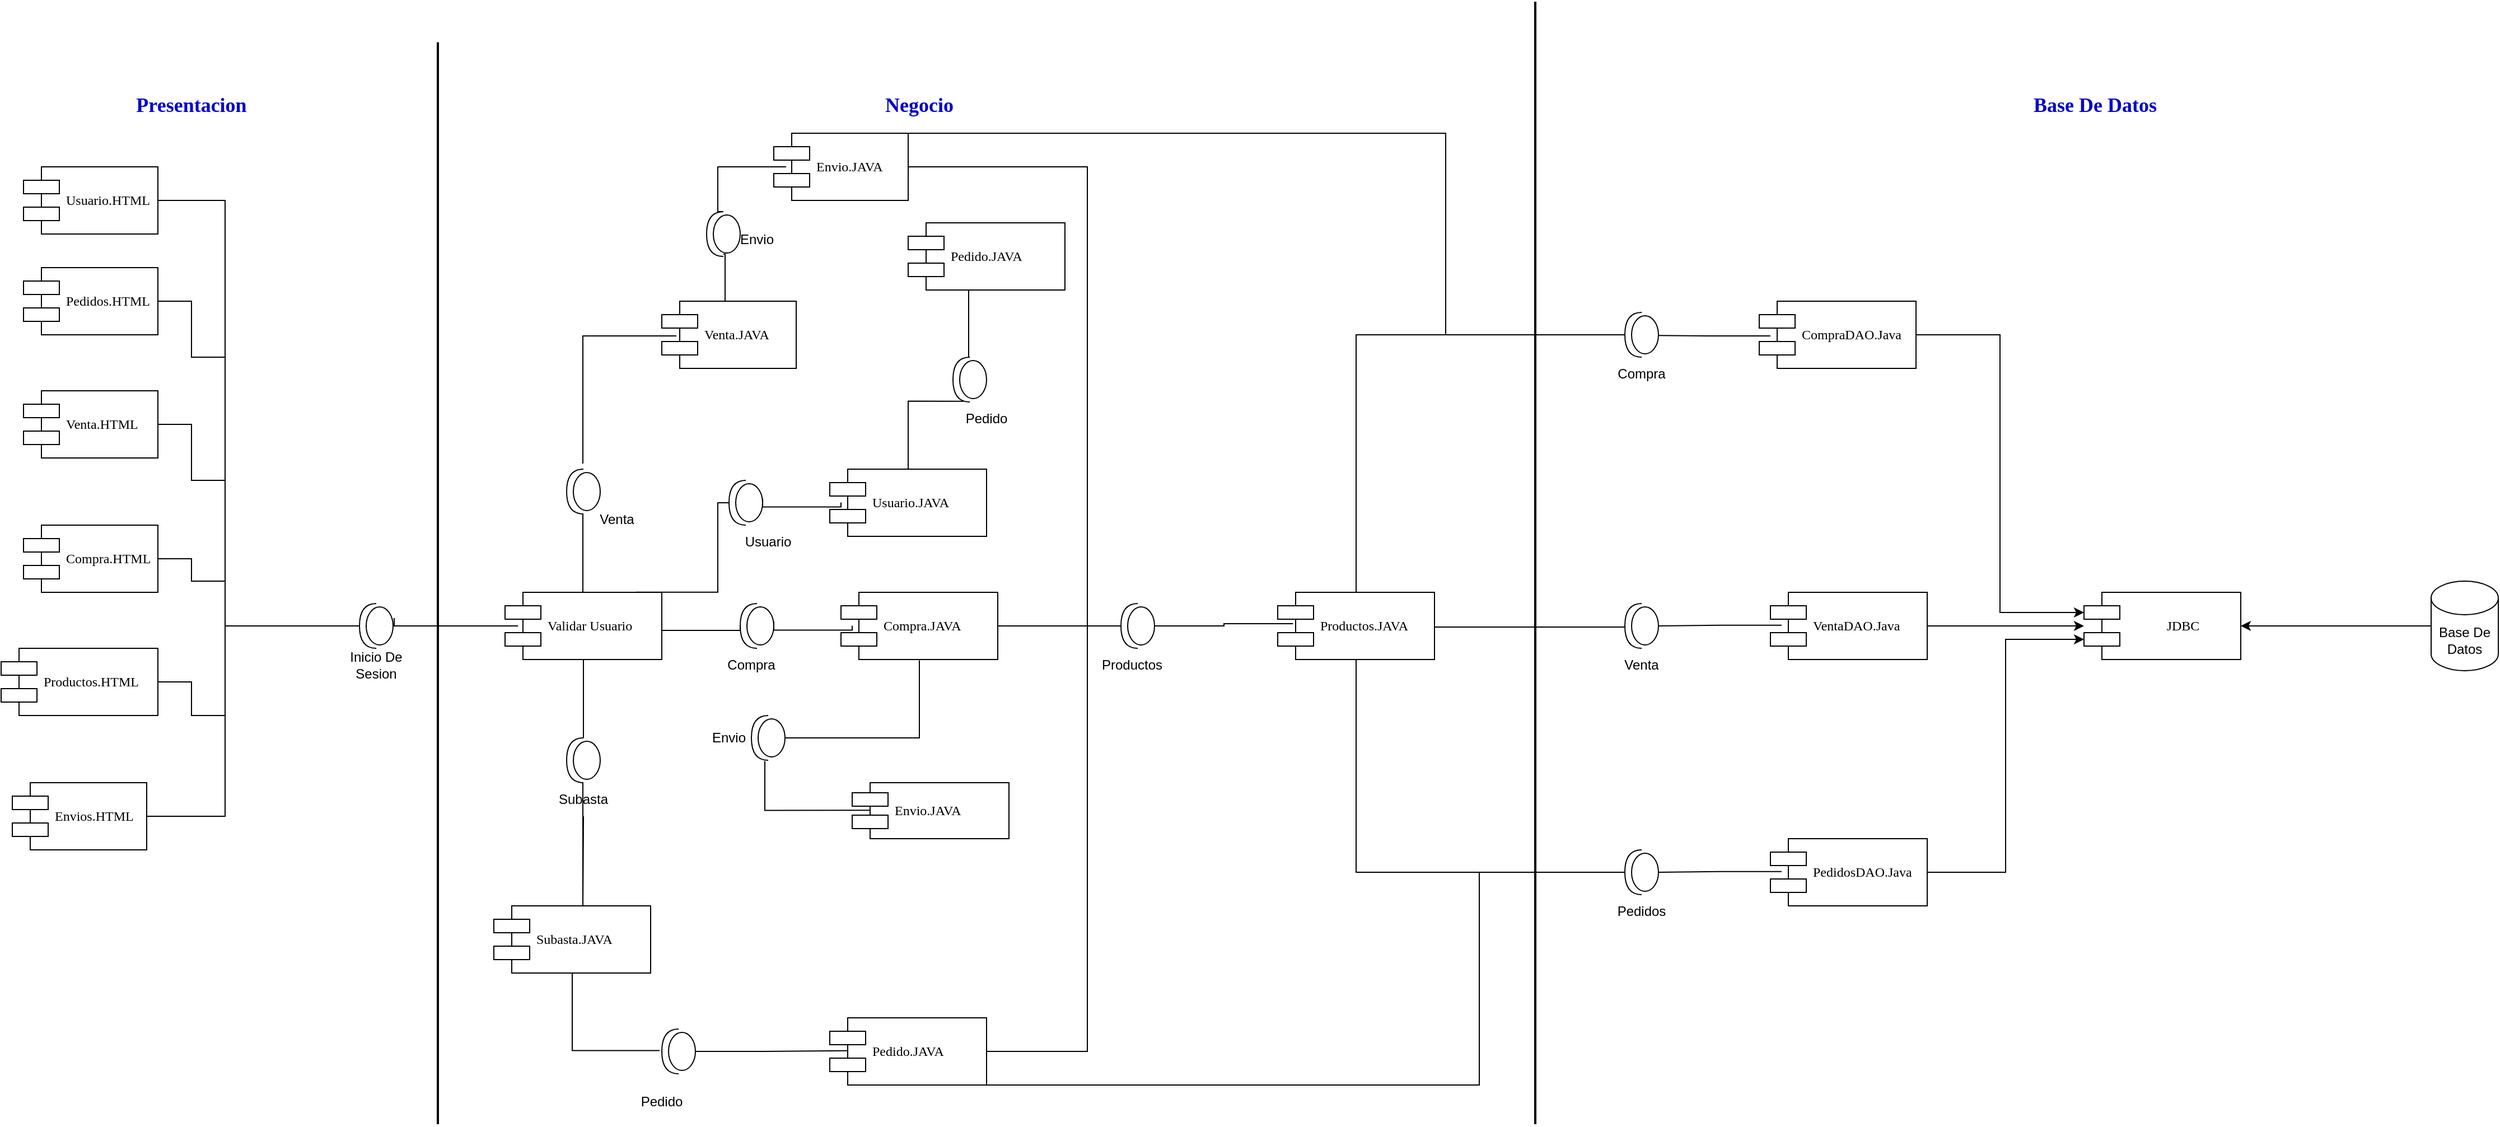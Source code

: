 <mxfile version="21.6.5" type="google">
  <diagram name="Page-1" id="5f0bae14-7c28-e335-631c-24af17079c00">
    <mxGraphModel grid="1" page="1" gridSize="10" guides="1" tooltips="1" connect="1" arrows="1" fold="1" pageScale="1" pageWidth="3300" pageHeight="2339" background="none" math="0" shadow="0">
      <root>
        <mxCell id="0" />
        <mxCell id="1" parent="0" />
        <mxCell id="39150e848f15840c-5" value="Usuario.HTML" style="shape=component;align=left;spacingLeft=36;rounded=0;shadow=0;comic=0;labelBackgroundColor=none;strokeWidth=1;fontFamily=Verdana;fontSize=12;html=1;" vertex="1" parent="1">
          <mxGeometry x="70" y="30" width="120" height="60" as="geometry" />
        </mxCell>
        <mxCell id="39150e848f15840c-7" value="Venta.JAVA" style="shape=component;align=left;spacingLeft=36;rounded=0;shadow=0;comic=0;labelBackgroundColor=none;strokeWidth=1;fontFamily=Verdana;fontSize=12;html=1;" vertex="1" parent="1">
          <mxGeometry x="640" y="150" width="120" height="60" as="geometry" />
        </mxCell>
        <mxCell id="39150e848f15840c-10" value="Validar Usuario" style="shape=component;align=left;spacingLeft=36;rounded=0;shadow=0;comic=0;labelBackgroundColor=none;strokeWidth=1;fontFamily=Verdana;fontSize=12;html=1;" vertex="1" parent="1">
          <mxGeometry x="500" y="410" width="140" height="60" as="geometry" />
        </mxCell>
        <mxCell id="39150e848f15840c-14" style="edgeStyle=elbowEdgeStyle;rounded=0;html=1;labelBackgroundColor=none;startArrow=none;startFill=0;startSize=8;endArrow=none;endFill=0;endSize=16;fontFamily=Verdana;fontSize=12;entryX=1;entryY=0.5;entryDx=0;entryDy=0;" edge="1" parent="1" target="39150e848f15840c-5">
          <mxGeometry relative="1" as="geometry">
            <mxPoint x="320" y="440" as="sourcePoint" />
            <mxPoint x="200" y="75" as="targetPoint" />
            <Array as="points">
              <mxPoint x="250" y="250" />
            </Array>
          </mxGeometry>
        </mxCell>
        <mxCell id="39150e848f15840c-18" style="edgeStyle=orthogonalEdgeStyle;rounded=0;html=1;labelBackgroundColor=none;startArrow=none;startFill=0;startSize=8;endArrow=none;endFill=0;endSize=16;fontFamily=Verdana;fontSize=12;entryX=1;entryY=0.5;entryDx=0;entryDy=0;" edge="1" parent="1">
          <mxGeometry relative="1" as="geometry">
            <Array as="points">
              <mxPoint x="250" y="440" />
              <mxPoint x="250" y="610" />
            </Array>
            <mxPoint x="370" y="440" as="sourcePoint" />
            <mxPoint x="120" y="610" as="targetPoint" />
          </mxGeometry>
        </mxCell>
        <mxCell id="7NCgJ4RFR02j8C5epK9_-1" value="Pedidos.HTML" style="shape=component;align=left;spacingLeft=36;rounded=0;shadow=0;comic=0;labelBackgroundColor=none;strokeWidth=1;fontFamily=Verdana;fontSize=12;html=1;" vertex="1" parent="1">
          <mxGeometry x="70" y="120" width="120" height="60" as="geometry" />
        </mxCell>
        <mxCell id="7NCgJ4RFR02j8C5epK9_-2" value="Venta.HTML" style="shape=component;align=left;spacingLeft=36;rounded=0;shadow=0;comic=0;labelBackgroundColor=none;strokeWidth=1;fontFamily=Verdana;fontSize=12;html=1;" vertex="1" parent="1">
          <mxGeometry x="70" y="230" width="120" height="60" as="geometry" />
        </mxCell>
        <mxCell id="7NCgJ4RFR02j8C5epK9_-3" value="Compra.HTML" style="shape=component;align=left;spacingLeft=36;rounded=0;shadow=0;comic=0;labelBackgroundColor=none;strokeWidth=1;fontFamily=Verdana;fontSize=12;html=1;" vertex="1" parent="1">
          <mxGeometry x="70" y="350" width="120" height="60" as="geometry" />
        </mxCell>
        <mxCell id="7NCgJ4RFR02j8C5epK9_-4" value="Productos.HTML" style="shape=component;align=left;spacingLeft=36;rounded=0;shadow=0;comic=0;labelBackgroundColor=none;strokeWidth=1;fontFamily=Verdana;fontSize=12;html=1;" vertex="1" parent="1">
          <mxGeometry x="50" y="460" width="140" height="60" as="geometry" />
        </mxCell>
        <mxCell id="7NCgJ4RFR02j8C5epK9_-5" value="Envios.HTML" style="shape=component;align=left;spacingLeft=36;rounded=0;shadow=0;comic=0;labelBackgroundColor=none;strokeWidth=1;fontFamily=Verdana;fontSize=12;html=1;" vertex="1" parent="1">
          <mxGeometry x="60" y="580" width="120" height="60" as="geometry" />
        </mxCell>
        <mxCell id="7NCgJ4RFR02j8C5epK9_-6" value="&lt;h3&gt;&lt;b&gt;&lt;font style=&quot;font-size: 18px;&quot; face=&quot;Times New Roman&quot;&gt;Presentacion&lt;/font&gt;&lt;/b&gt;&lt;/h3&gt;" style="text;html=1;strokeColor=none;fillColor=none;align=center;verticalAlign=middle;whiteSpace=wrap;rounded=0;fontColor=#0000CC;" vertex="1" parent="1">
          <mxGeometry x="190" y="-40" width="60" height="30" as="geometry" />
        </mxCell>
        <mxCell id="7NCgJ4RFR02j8C5epK9_-7" style="edgeStyle=elbowEdgeStyle;rounded=0;html=1;labelBackgroundColor=none;startArrow=none;startFill=0;startSize=8;endArrow=none;endFill=0;endSize=16;fontFamily=Verdana;fontSize=12;entryX=1;entryY=0.5;entryDx=0;entryDy=0;" edge="1" parent="1" target="7NCgJ4RFR02j8C5epK9_-1">
          <mxGeometry relative="1" as="geometry">
            <mxPoint x="250" y="200" as="sourcePoint" />
            <mxPoint x="200" y="70" as="targetPoint" />
          </mxGeometry>
        </mxCell>
        <mxCell id="7NCgJ4RFR02j8C5epK9_-9" style="edgeStyle=elbowEdgeStyle;rounded=0;html=1;labelBackgroundColor=none;startArrow=none;startFill=0;startSize=8;endArrow=none;endFill=0;endSize=16;fontFamily=Verdana;fontSize=12;entryX=1;entryY=0.5;entryDx=0;entryDy=0;" edge="1" parent="1">
          <mxGeometry relative="1" as="geometry">
            <mxPoint x="250" y="310" as="sourcePoint" />
            <mxPoint x="190" y="260" as="targetPoint" />
          </mxGeometry>
        </mxCell>
        <mxCell id="7NCgJ4RFR02j8C5epK9_-10" style="edgeStyle=elbowEdgeStyle;rounded=0;html=1;labelBackgroundColor=none;startArrow=none;startFill=0;startSize=8;endArrow=none;endFill=0;endSize=16;fontFamily=Verdana;fontSize=12;entryX=1;entryY=0.5;entryDx=0;entryDy=0;" edge="1" parent="1">
          <mxGeometry relative="1" as="geometry">
            <mxPoint x="250" y="400" as="sourcePoint" />
            <mxPoint x="190" y="380" as="targetPoint" />
          </mxGeometry>
        </mxCell>
        <mxCell id="7NCgJ4RFR02j8C5epK9_-11" style="edgeStyle=elbowEdgeStyle;rounded=0;html=1;labelBackgroundColor=none;startArrow=none;startFill=0;startSize=8;endArrow=none;endFill=0;endSize=16;fontFamily=Verdana;fontSize=12;entryX=1;entryY=0.5;entryDx=0;entryDy=0;" edge="1" parent="1">
          <mxGeometry relative="1" as="geometry">
            <mxPoint x="250" y="520" as="sourcePoint" />
            <mxPoint x="190" y="490" as="targetPoint" />
          </mxGeometry>
        </mxCell>
        <mxCell id="7NCgJ4RFR02j8C5epK9_-12" value="" style="shape=providedRequiredInterface;html=1;verticalLabelPosition=bottom;sketch=0;rotation=-180;" vertex="1" parent="1">
          <mxGeometry x="370" y="420" width="30" height="40" as="geometry" />
        </mxCell>
        <mxCell id="7NCgJ4RFR02j8C5epK9_-14" style="edgeStyle=orthogonalEdgeStyle;rounded=0;html=1;labelBackgroundColor=none;startArrow=none;startFill=0;startSize=8;endArrow=none;endFill=0;endSize=16;fontFamily=Verdana;fontSize=12;exitX=-0.033;exitY=0.675;exitDx=0;exitDy=0;exitPerimeter=0;entryX=0.083;entryY=0.5;entryDx=0;entryDy=0;entryPerimeter=0;" edge="1" parent="1" source="7NCgJ4RFR02j8C5epK9_-12" target="39150e848f15840c-10">
          <mxGeometry relative="1" as="geometry">
            <Array as="points">
              <mxPoint x="401" y="440" />
            </Array>
            <mxPoint x="420" y="430" as="sourcePoint" />
            <mxPoint x="500" y="340" as="targetPoint" />
          </mxGeometry>
        </mxCell>
        <mxCell id="7NCgJ4RFR02j8C5epK9_-15" value="" style="shape=providedRequiredInterface;html=1;verticalLabelPosition=bottom;sketch=0;rotation=-180;" vertex="1" parent="1">
          <mxGeometry x="555" y="540" width="30" height="40" as="geometry" />
        </mxCell>
        <mxCell id="7NCgJ4RFR02j8C5epK9_-16" value="" style="shape=providedRequiredInterface;html=1;verticalLabelPosition=bottom;sketch=0;rotation=-180;" vertex="1" parent="1">
          <mxGeometry x="555" y="300" width="30" height="40" as="geometry" />
        </mxCell>
        <mxCell id="7NCgJ4RFR02j8C5epK9_-18" style="edgeStyle=orthogonalEdgeStyle;rounded=0;html=1;labelBackgroundColor=none;startArrow=none;startFill=0;startSize=8;endArrow=none;endFill=0;endSize=16;fontFamily=Verdana;fontSize=12;entryX=0.5;entryY=1;entryDx=0;entryDy=0;" edge="1" parent="1" target="39150e848f15840c-10">
          <mxGeometry relative="1" as="geometry">
            <Array as="points">
              <mxPoint x="570" y="520" />
              <mxPoint x="570" y="520" />
            </Array>
            <mxPoint x="570" y="540" as="sourcePoint" />
            <mxPoint x="715" y="310" as="targetPoint" />
          </mxGeometry>
        </mxCell>
        <mxCell id="7NCgJ4RFR02j8C5epK9_-19" value="" style="shape=providedRequiredInterface;html=1;verticalLabelPosition=bottom;sketch=0;rotation=-180;" vertex="1" parent="1">
          <mxGeometry x="710" y="420" width="30" height="40" as="geometry" />
        </mxCell>
        <mxCell id="7NCgJ4RFR02j8C5epK9_-20" style="edgeStyle=orthogonalEdgeStyle;rounded=0;html=1;labelBackgroundColor=none;startArrow=none;startFill=0;startSize=8;endArrow=none;endFill=0;endSize=16;fontFamily=Verdana;fontSize=12;exitX=-0.033;exitY=0.675;exitDx=0;exitDy=0;exitPerimeter=0;entryX=1;entryY=0.5;entryDx=0;entryDy=0;entryPerimeter=0;" edge="1" parent="1" target="7NCgJ4RFR02j8C5epK9_-19">
          <mxGeometry relative="1" as="geometry">
            <Array as="points">
              <mxPoint x="640" y="444" />
              <mxPoint x="710" y="444" />
            </Array>
            <mxPoint x="640" y="436.5" as="sourcePoint" />
            <mxPoint x="751" y="443.5" as="targetPoint" />
          </mxGeometry>
        </mxCell>
        <mxCell id="7NCgJ4RFR02j8C5epK9_-21" value="" style="line;strokeWidth=2;html=1;rotation=90;fontColor=#000066;" vertex="1" parent="1">
          <mxGeometry x="918.75" y="378.75" width="1002.5" height="10" as="geometry" />
        </mxCell>
        <mxCell id="7NCgJ4RFR02j8C5epK9_-22" value="&lt;h3&gt;&lt;b&gt;&lt;font style=&quot;font-size: 18px;&quot; face=&quot;Times New Roman&quot;&gt;Negocio&lt;/font&gt;&lt;/b&gt;&lt;/h3&gt;" style="text;html=1;strokeColor=none;fillColor=none;align=center;verticalAlign=middle;whiteSpace=wrap;rounded=0;fontColor=#0000CC;" vertex="1" parent="1">
          <mxGeometry x="840" y="-40" width="60" height="30" as="geometry" />
        </mxCell>
        <mxCell id="7NCgJ4RFR02j8C5epK9_-23" style="edgeStyle=orthogonalEdgeStyle;rounded=0;html=1;labelBackgroundColor=none;startArrow=none;startFill=0;startSize=8;endArrow=none;endFill=0;endSize=16;fontFamily=Verdana;fontSize=12;exitX=-0.033;exitY=0.675;exitDx=0;exitDy=0;exitPerimeter=0;entryX=1;entryY=0.5;entryDx=0;entryDy=0;entryPerimeter=0;" edge="1" parent="1">
          <mxGeometry relative="1" as="geometry">
            <Array as="points">
              <mxPoint x="740" y="443.72" />
              <mxPoint x="810" y="443.72" />
            </Array>
            <mxPoint x="740" y="436.22" as="sourcePoint" />
            <mxPoint x="810" y="439.72" as="targetPoint" />
          </mxGeometry>
        </mxCell>
        <mxCell id="7NCgJ4RFR02j8C5epK9_-24" value="Compra.JAVA" style="shape=component;align=left;spacingLeft=36;rounded=0;shadow=0;comic=0;labelBackgroundColor=none;strokeWidth=1;fontFamily=Verdana;fontSize=12;html=1;" vertex="1" parent="1">
          <mxGeometry x="800" y="410" width="140" height="60" as="geometry" />
        </mxCell>
        <mxCell id="7NCgJ4RFR02j8C5epK9_-25" style="edgeStyle=orthogonalEdgeStyle;rounded=0;html=1;labelBackgroundColor=none;startArrow=none;startFill=0;startSize=8;endArrow=none;endFill=0;endSize=16;fontFamily=Verdana;fontSize=12;entryX=0.5;entryY=1;entryDx=0;entryDy=0;" edge="1" parent="1">
          <mxGeometry relative="1" as="geometry">
            <Array as="points">
              <mxPoint x="569.5" y="390" />
              <mxPoint x="569.5" y="390" />
            </Array>
            <mxPoint x="569.5" y="410" as="sourcePoint" />
            <mxPoint x="569.5" y="340" as="targetPoint" />
          </mxGeometry>
        </mxCell>
        <mxCell id="7NCgJ4RFR02j8C5epK9_-26" style="edgeStyle=orthogonalEdgeStyle;rounded=0;html=1;labelBackgroundColor=none;startArrow=none;startFill=0;startSize=8;endArrow=none;endFill=0;endSize=16;fontFamily=Verdana;fontSize=12;entryX=0.108;entryY=0.517;entryDx=0;entryDy=0;entryPerimeter=0;" edge="1" parent="1" target="39150e848f15840c-7">
          <mxGeometry relative="1" as="geometry">
            <Array as="points">
              <mxPoint x="570" y="181" />
            </Array>
            <mxPoint x="569.5" y="295" as="sourcePoint" />
            <mxPoint x="569.5" y="225" as="targetPoint" />
          </mxGeometry>
        </mxCell>
        <mxCell id="7NCgJ4RFR02j8C5epK9_-27" value="" style="shape=providedRequiredInterface;html=1;verticalLabelPosition=bottom;sketch=0;rotation=-180;" vertex="1" parent="1">
          <mxGeometry x="680" y="70" width="30" height="40" as="geometry" />
        </mxCell>
        <mxCell id="7NCgJ4RFR02j8C5epK9_-28" style="edgeStyle=orthogonalEdgeStyle;rounded=0;html=1;labelBackgroundColor=none;startArrow=none;startFill=0;startSize=8;endArrow=none;endFill=0;endSize=16;fontFamily=Verdana;fontSize=12;entryX=0.5;entryY=0.05;entryDx=0;entryDy=0;entryPerimeter=0;" edge="1" parent="1" target="7NCgJ4RFR02j8C5epK9_-27">
          <mxGeometry relative="1" as="geometry">
            <Array as="points">
              <mxPoint x="697" y="108" />
            </Array>
            <mxPoint x="696.5" y="150" as="sourcePoint" />
            <mxPoint x="710" y="30" as="targetPoint" />
          </mxGeometry>
        </mxCell>
        <mxCell id="7NCgJ4RFR02j8C5epK9_-33" value="Envio.JAVA" style="shape=component;align=left;spacingLeft=36;rounded=0;shadow=0;comic=0;labelBackgroundColor=none;strokeWidth=1;fontFamily=Verdana;fontSize=12;html=1;" vertex="1" parent="1">
          <mxGeometry x="740" width="120" height="60" as="geometry" />
        </mxCell>
        <mxCell id="7NCgJ4RFR02j8C5epK9_-35" style="edgeStyle=elbowEdgeStyle;rounded=0;html=1;labelBackgroundColor=none;startArrow=none;startFill=0;startSize=8;endArrow=none;endFill=0;endSize=16;fontFamily=Verdana;fontSize=12;exitX=0.5;exitY=1;exitDx=0;exitDy=0;exitPerimeter=0;entryX=0.092;entryY=0.5;entryDx=0;entryDy=0;entryPerimeter=0;" edge="1" parent="1" source="7NCgJ4RFR02j8C5epK9_-27" target="7NCgJ4RFR02j8C5epK9_-33">
          <mxGeometry relative="1" as="geometry">
            <mxPoint x="700" y="60" as="sourcePoint" />
            <mxPoint x="695" y="-10" as="targetPoint" />
            <Array as="points">
              <mxPoint x="690" y="40" />
            </Array>
          </mxGeometry>
        </mxCell>
        <mxCell id="7NCgJ4RFR02j8C5epK9_-37" style="edgeStyle=orthogonalEdgeStyle;rounded=0;html=1;labelBackgroundColor=none;startArrow=none;startFill=0;startSize=8;endArrow=none;endFill=0;endSize=16;fontFamily=Verdana;fontSize=12;entryX=0.5;entryY=1;entryDx=0;entryDy=0;" edge="1" parent="1" source="7NCgJ4RFR02j8C5epK9_-97">
          <mxGeometry relative="1" as="geometry">
            <Array as="points">
              <mxPoint x="569.5" y="690" />
            </Array>
            <mxPoint x="569.5" y="650" as="sourcePoint" />
            <mxPoint x="569.5" y="580" as="targetPoint" />
          </mxGeometry>
        </mxCell>
        <mxCell id="7NCgJ4RFR02j8C5epK9_-38" value="Subasta.JAVA" style="shape=component;align=left;spacingLeft=36;rounded=0;shadow=0;comic=0;labelBackgroundColor=none;strokeWidth=1;fontFamily=Verdana;fontSize=12;html=1;" vertex="1" parent="1">
          <mxGeometry x="490" y="690" width="140" height="60" as="geometry" />
        </mxCell>
        <mxCell id="7NCgJ4RFR02j8C5epK9_-39" value="Usuario.JAVA" style="shape=component;align=left;spacingLeft=36;rounded=0;shadow=0;comic=0;labelBackgroundColor=none;strokeWidth=1;fontFamily=Verdana;fontSize=12;html=1;" vertex="1" parent="1">
          <mxGeometry x="790" y="300" width="140" height="60" as="geometry" />
        </mxCell>
        <mxCell id="7NCgJ4RFR02j8C5epK9_-40" value="Envio.JAVA" style="shape=component;align=left;spacingLeft=36;rounded=0;shadow=0;comic=0;labelBackgroundColor=none;strokeWidth=1;fontFamily=Verdana;fontSize=12;html=1;" vertex="1" parent="1">
          <mxGeometry x="810" y="580" width="140" height="50" as="geometry" />
        </mxCell>
        <mxCell id="7NCgJ4RFR02j8C5epK9_-41" value="Pedido.JAVA&lt;br&gt;" style="shape=component;align=left;spacingLeft=36;rounded=0;shadow=0;comic=0;labelBackgroundColor=none;strokeWidth=1;fontFamily=Verdana;fontSize=12;html=1;" vertex="1" parent="1">
          <mxGeometry x="860" y="80" width="140" height="60" as="geometry" />
        </mxCell>
        <mxCell id="7NCgJ4RFR02j8C5epK9_-42" value="Pedido.JAVA&lt;br&gt;" style="shape=component;align=left;spacingLeft=36;rounded=0;shadow=0;comic=0;labelBackgroundColor=none;strokeWidth=1;fontFamily=Verdana;fontSize=12;html=1;" vertex="1" parent="1">
          <mxGeometry x="790" y="790" width="140" height="60" as="geometry" />
        </mxCell>
        <mxCell id="7NCgJ4RFR02j8C5epK9_-43" value="" style="shape=providedRequiredInterface;html=1;verticalLabelPosition=bottom;sketch=0;rotation=-180;" vertex="1" parent="1">
          <mxGeometry x="640" y="800" width="30" height="40" as="geometry" />
        </mxCell>
        <mxCell id="7NCgJ4RFR02j8C5epK9_-44" style="edgeStyle=orthogonalEdgeStyle;rounded=0;html=1;labelBackgroundColor=none;startArrow=none;startFill=0;startSize=8;endArrow=none;endFill=0;endSize=16;fontFamily=Verdana;fontSize=12;entryX=0.112;entryY=0.489;entryDx=0;entryDy=0;entryPerimeter=0;exitX=0;exitY=0.5;exitDx=0;exitDy=0;exitPerimeter=0;" edge="1" parent="1" source="7NCgJ4RFR02j8C5epK9_-43" target="7NCgJ4RFR02j8C5epK9_-42">
          <mxGeometry relative="1" as="geometry">
            <Array as="points" />
            <mxPoint x="708.67" y="840" as="sourcePoint" />
            <mxPoint x="708.67" y="770" as="targetPoint" />
          </mxGeometry>
        </mxCell>
        <mxCell id="7NCgJ4RFR02j8C5epK9_-46" style="edgeStyle=orthogonalEdgeStyle;rounded=0;html=1;labelBackgroundColor=none;startArrow=none;startFill=0;startSize=8;endArrow=none;endFill=0;endSize=16;fontFamily=Verdana;fontSize=12;entryX=0.112;entryY=0.489;entryDx=0;entryDy=0;entryPerimeter=0;exitX=0.5;exitY=1;exitDx=0;exitDy=0;" edge="1" parent="1" source="7NCgJ4RFR02j8C5epK9_-38">
          <mxGeometry relative="1" as="geometry">
            <Array as="points">
              <mxPoint x="560" y="819" />
            </Array>
            <mxPoint x="502" y="820.23" as="sourcePoint" />
            <mxPoint x="638" y="819.23" as="targetPoint" />
          </mxGeometry>
        </mxCell>
        <mxCell id="7NCgJ4RFR02j8C5epK9_-47" value="" style="shape=providedRequiredInterface;html=1;verticalLabelPosition=bottom;sketch=0;rotation=-180;" vertex="1" parent="1">
          <mxGeometry x="720" y="520" width="30" height="40" as="geometry" />
        </mxCell>
        <mxCell id="7NCgJ4RFR02j8C5epK9_-51" style="edgeStyle=orthogonalEdgeStyle;rounded=0;html=1;labelBackgroundColor=none;startArrow=none;startFill=0;startSize=8;endArrow=none;endFill=0;endSize=16;fontFamily=Verdana;fontSize=12;entryX=0.112;entryY=0.493;entryDx=0;entryDy=0;entryPerimeter=0;exitX=0.5;exitY=1;exitDx=0;exitDy=0;" edge="1" parent="1" target="7NCgJ4RFR02j8C5epK9_-40">
          <mxGeometry relative="1" as="geometry">
            <Array as="points">
              <mxPoint x="732" y="605" />
            </Array>
            <mxPoint x="732" y="560.77" as="sourcePoint" />
            <mxPoint x="810" y="630" as="targetPoint" />
          </mxGeometry>
        </mxCell>
        <mxCell id="7NCgJ4RFR02j8C5epK9_-52" style="edgeStyle=orthogonalEdgeStyle;rounded=0;html=1;labelBackgroundColor=none;startArrow=none;startFill=0;startSize=8;endArrow=none;endFill=0;endSize=16;fontFamily=Verdana;fontSize=12;entryX=0;entryY=0.5;entryDx=0;entryDy=0;entryPerimeter=0;exitX=0.5;exitY=1;exitDx=0;exitDy=0;" edge="1" parent="1" target="7NCgJ4RFR02j8C5epK9_-47">
          <mxGeometry relative="1" as="geometry">
            <Array as="points">
              <mxPoint x="870" y="540" />
              <mxPoint x="750" y="540" />
            </Array>
            <mxPoint x="870" y="470.77" as="sourcePoint" />
            <mxPoint x="948" y="540" as="targetPoint" />
          </mxGeometry>
        </mxCell>
        <mxCell id="7NCgJ4RFR02j8C5epK9_-53" value="" style="shape=providedRequiredInterface;html=1;verticalLabelPosition=bottom;sketch=0;rotation=-180;" vertex="1" parent="1">
          <mxGeometry x="700" y="310" width="30" height="40" as="geometry" />
        </mxCell>
        <mxCell id="7NCgJ4RFR02j8C5epK9_-54" style="edgeStyle=orthogonalEdgeStyle;rounded=0;html=1;labelBackgroundColor=none;startArrow=none;startFill=0;startSize=8;endArrow=none;endFill=0;endSize=16;fontFamily=Verdana;fontSize=12;exitX=-0.033;exitY=0.675;exitDx=0;exitDy=0;exitPerimeter=0;entryX=1;entryY=0.5;entryDx=0;entryDy=0;entryPerimeter=0;" edge="1" parent="1">
          <mxGeometry relative="1" as="geometry">
            <Array as="points">
              <mxPoint x="730" y="333.75" />
              <mxPoint x="800" y="333.75" />
            </Array>
            <mxPoint x="730" y="326.25" as="sourcePoint" />
            <mxPoint x="800" y="329.75" as="targetPoint" />
          </mxGeometry>
        </mxCell>
        <mxCell id="7NCgJ4RFR02j8C5epK9_-57" style="edgeStyle=orthogonalEdgeStyle;rounded=0;html=1;labelBackgroundColor=none;startArrow=none;startFill=0;startSize=8;endArrow=none;endFill=0;endSize=16;fontFamily=Verdana;fontSize=12;entryX=0.112;entryY=0.493;entryDx=0;entryDy=0;entryPerimeter=0;exitX=1;exitY=0.5;exitDx=0;exitDy=0;exitPerimeter=0;" edge="1" parent="1" source="7NCgJ4RFR02j8C5epK9_-53">
          <mxGeometry relative="1" as="geometry">
            <Array as="points">
              <mxPoint x="690" y="330" />
              <mxPoint x="690" y="410" />
            </Array>
            <mxPoint x="523" y="365.7" as="sourcePoint" />
            <mxPoint x="617" y="409.93" as="targetPoint" />
          </mxGeometry>
        </mxCell>
        <mxCell id="7NCgJ4RFR02j8C5epK9_-58" value="" style="shape=providedRequiredInterface;html=1;verticalLabelPosition=bottom;sketch=0;rotation=-180;" vertex="1" parent="1">
          <mxGeometry x="900" y="200" width="30" height="40" as="geometry" />
        </mxCell>
        <mxCell id="7NCgJ4RFR02j8C5epK9_-59" style="edgeStyle=orthogonalEdgeStyle;rounded=0;html=1;labelBackgroundColor=none;startArrow=none;startFill=0;startSize=8;endArrow=none;endFill=0;endSize=16;fontFamily=Verdana;fontSize=12;entryX=0.678;entryY=0.017;entryDx=0;entryDy=0;entryPerimeter=0;" edge="1" parent="1" target="7NCgJ4RFR02j8C5epK9_-58">
          <mxGeometry relative="1" as="geometry">
            <Array as="points">
              <mxPoint x="860" y="239" />
            </Array>
            <mxPoint x="860" y="300" as="sourcePoint" />
            <mxPoint x="860" y="230" as="targetPoint" />
          </mxGeometry>
        </mxCell>
        <mxCell id="7NCgJ4RFR02j8C5epK9_-60" style="edgeStyle=orthogonalEdgeStyle;rounded=0;html=1;labelBackgroundColor=none;startArrow=none;startFill=0;startSize=8;endArrow=none;endFill=0;endSize=16;fontFamily=Verdana;fontSize=12;entryX=0.5;entryY=1;entryDx=0;entryDy=0;" edge="1" parent="1" target="7NCgJ4RFR02j8C5epK9_-41">
          <mxGeometry relative="1" as="geometry">
            <Array as="points">
              <mxPoint x="914" y="140" />
            </Array>
            <mxPoint x="914" y="200" as="sourcePoint" />
            <mxPoint x="914.33" y="130" as="targetPoint" />
          </mxGeometry>
        </mxCell>
        <mxCell id="7NCgJ4RFR02j8C5epK9_-61" value="Productos.JAVA" style="shape=component;align=left;spacingLeft=36;rounded=0;shadow=0;comic=0;labelBackgroundColor=none;strokeWidth=1;fontFamily=Verdana;fontSize=12;html=1;" vertex="1" parent="1">
          <mxGeometry x="1190" y="410" width="140" height="60" as="geometry" />
        </mxCell>
        <mxCell id="7NCgJ4RFR02j8C5epK9_-62" value="" style="shape=providedRequiredInterface;html=1;verticalLabelPosition=bottom;sketch=0;rotation=-180;" vertex="1" parent="1">
          <mxGeometry x="1050" y="420" width="30" height="40" as="geometry" />
        </mxCell>
        <mxCell id="7NCgJ4RFR02j8C5epK9_-64" style="edgeStyle=elbowEdgeStyle;rounded=0;html=1;labelBackgroundColor=none;startArrow=none;startFill=0;startSize=8;endArrow=none;endFill=0;endSize=16;fontFamily=Verdana;fontSize=12;entryX=1;entryY=0.5;entryDx=0;entryDy=0;exitX=0.098;exitY=0.467;exitDx=0;exitDy=0;exitPerimeter=0;" edge="1" parent="1" source="7NCgJ4RFR02j8C5epK9_-61">
          <mxGeometry relative="1" as="geometry">
            <mxPoint x="1140" y="460" as="sourcePoint" />
            <mxPoint x="1080" y="440" as="targetPoint" />
          </mxGeometry>
        </mxCell>
        <mxCell id="7NCgJ4RFR02j8C5epK9_-66" style="edgeStyle=elbowEdgeStyle;rounded=0;html=1;labelBackgroundColor=none;startArrow=none;startFill=0;startSize=8;endArrow=none;endFill=0;endSize=16;fontFamily=Verdana;fontSize=12;entryX=1;entryY=0.5;entryDx=0;entryDy=0;" edge="1" parent="1">
          <mxGeometry relative="1" as="geometry">
            <mxPoint x="1050" y="440" as="sourcePoint" />
            <mxPoint x="940" y="440" as="targetPoint" />
          </mxGeometry>
        </mxCell>
        <mxCell id="7NCgJ4RFR02j8C5epK9_-67" style="edgeStyle=elbowEdgeStyle;rounded=0;html=1;labelBackgroundColor=none;startArrow=none;startFill=0;startSize=8;endArrow=none;endFill=0;endSize=16;fontFamily=Verdana;fontSize=12;entryX=1;entryY=0.5;entryDx=0;entryDy=0;exitX=1;exitY=0.5;exitDx=0;exitDy=0;" edge="1" parent="1" source="7NCgJ4RFR02j8C5epK9_-42" target="7NCgJ4RFR02j8C5epK9_-33">
          <mxGeometry relative="1" as="geometry">
            <mxPoint x="1630" y="720" as="sourcePoint" />
            <mxPoint x="740" y="25" as="targetPoint" />
            <Array as="points">
              <mxPoint x="1020" y="400" />
            </Array>
          </mxGeometry>
        </mxCell>
        <mxCell id="7NCgJ4RFR02j8C5epK9_-68" value="" style="line;strokeWidth=2;html=1;rotation=90;fontColor=#000066;" vertex="1" parent="1">
          <mxGeometry x="-43.12" y="396.88" width="966.25" height="10" as="geometry" />
        </mxCell>
        <mxCell id="7NCgJ4RFR02j8C5epK9_-85" style="edgeStyle=orthogonalEdgeStyle;rounded=0;orthogonalLoop=1;jettySize=auto;html=1;exitX=1;exitY=0.5;exitDx=0;exitDy=0;entryX=0;entryY=0.3;entryDx=0;entryDy=0;" edge="1" parent="1" source="7NCgJ4RFR02j8C5epK9_-69" target="7NCgJ4RFR02j8C5epK9_-84">
          <mxGeometry relative="1" as="geometry" />
        </mxCell>
        <mxCell id="7NCgJ4RFR02j8C5epK9_-69" value="CompraDAO.Java" style="shape=component;align=left;spacingLeft=36;rounded=0;shadow=0;comic=0;labelBackgroundColor=none;strokeWidth=1;fontFamily=Verdana;fontSize=12;html=1;" vertex="1" parent="1">
          <mxGeometry x="1620" y="150" width="140" height="60" as="geometry" />
        </mxCell>
        <mxCell id="7NCgJ4RFR02j8C5epK9_-86" style="edgeStyle=orthogonalEdgeStyle;rounded=0;orthogonalLoop=1;jettySize=auto;html=1;exitX=1;exitY=0.5;exitDx=0;exitDy=0;" edge="1" parent="1" source="7NCgJ4RFR02j8C5epK9_-70" target="7NCgJ4RFR02j8C5epK9_-84">
          <mxGeometry relative="1" as="geometry" />
        </mxCell>
        <mxCell id="7NCgJ4RFR02j8C5epK9_-70" value="VentaDAO.Java" style="shape=component;align=left;spacingLeft=36;rounded=0;shadow=0;comic=0;labelBackgroundColor=none;strokeWidth=1;fontFamily=Verdana;fontSize=12;html=1;" vertex="1" parent="1">
          <mxGeometry x="1630" y="410" width="140" height="60" as="geometry" />
        </mxCell>
        <mxCell id="7NCgJ4RFR02j8C5epK9_-87" style="edgeStyle=orthogonalEdgeStyle;rounded=0;orthogonalLoop=1;jettySize=auto;html=1;exitX=1;exitY=0.5;exitDx=0;exitDy=0;entryX=0;entryY=0.7;entryDx=0;entryDy=0;" edge="1" parent="1" source="7NCgJ4RFR02j8C5epK9_-71" target="7NCgJ4RFR02j8C5epK9_-84">
          <mxGeometry relative="1" as="geometry" />
        </mxCell>
        <mxCell id="7NCgJ4RFR02j8C5epK9_-71" value="PedidosDAO.Java" style="shape=component;align=left;spacingLeft=36;rounded=0;shadow=0;comic=0;labelBackgroundColor=none;strokeWidth=1;fontFamily=Verdana;fontSize=12;html=1;" vertex="1" parent="1">
          <mxGeometry x="1630" y="630" width="140" height="60" as="geometry" />
        </mxCell>
        <mxCell id="7NCgJ4RFR02j8C5epK9_-72" value="" style="shape=providedRequiredInterface;html=1;verticalLabelPosition=bottom;sketch=0;rotation=-180;" vertex="1" parent="1">
          <mxGeometry x="1500" y="160" width="30" height="40" as="geometry" />
        </mxCell>
        <mxCell id="7NCgJ4RFR02j8C5epK9_-73" value="" style="shape=providedRequiredInterface;html=1;verticalLabelPosition=bottom;sketch=0;rotation=-180;" vertex="1" parent="1">
          <mxGeometry x="1500" y="420" width="30" height="40" as="geometry" />
        </mxCell>
        <mxCell id="7NCgJ4RFR02j8C5epK9_-74" value="" style="shape=providedRequiredInterface;html=1;verticalLabelPosition=bottom;sketch=0;rotation=-180;" vertex="1" parent="1">
          <mxGeometry x="1500" y="640" width="30" height="40" as="geometry" />
        </mxCell>
        <mxCell id="7NCgJ4RFR02j8C5epK9_-75" style="edgeStyle=elbowEdgeStyle;rounded=0;html=1;labelBackgroundColor=none;startArrow=none;startFill=0;startSize=8;endArrow=none;endFill=0;endSize=16;fontFamily=Verdana;fontSize=12;entryX=0.5;entryY=1;entryDx=0;entryDy=0;exitX=1;exitY=0.5;exitDx=0;exitDy=0;exitPerimeter=0;" edge="1" parent="1" source="7NCgJ4RFR02j8C5epK9_-74" target="7NCgJ4RFR02j8C5epK9_-61">
          <mxGeometry relative="1" as="geometry">
            <mxPoint x="1500" y="630" as="sourcePoint" />
            <mxPoint x="1376" y="632" as="targetPoint" />
            <Array as="points">
              <mxPoint x="1260" y="570" />
            </Array>
          </mxGeometry>
        </mxCell>
        <mxCell id="7NCgJ4RFR02j8C5epK9_-76" style="edgeStyle=elbowEdgeStyle;rounded=0;html=1;labelBackgroundColor=none;startArrow=none;startFill=0;startSize=8;endArrow=none;endFill=0;endSize=16;fontFamily=Verdana;fontSize=12;entryX=1;entryY=0.5;entryDx=0;entryDy=0;exitX=1;exitY=0.475;exitDx=0;exitDy=0;exitPerimeter=0;" edge="1" parent="1" source="7NCgJ4RFR02j8C5epK9_-73">
          <mxGeometry relative="1" as="geometry">
            <mxPoint x="1490" y="441" as="sourcePoint" />
            <mxPoint x="1330" y="441" as="targetPoint" />
          </mxGeometry>
        </mxCell>
        <mxCell id="7NCgJ4RFR02j8C5epK9_-79" style="edgeStyle=elbowEdgeStyle;rounded=0;html=1;labelBackgroundColor=none;startArrow=none;startFill=0;startSize=8;endArrow=none;endFill=0;endSize=16;fontFamily=Verdana;fontSize=12;" edge="1" parent="1">
          <mxGeometry relative="1" as="geometry">
            <mxPoint x="1640" y="439.33" as="sourcePoint" />
            <mxPoint x="1530" y="440" as="targetPoint" />
          </mxGeometry>
        </mxCell>
        <mxCell id="7NCgJ4RFR02j8C5epK9_-80" style="edgeStyle=elbowEdgeStyle;rounded=0;html=1;labelBackgroundColor=none;startArrow=none;startFill=0;startSize=8;endArrow=none;endFill=0;endSize=16;fontFamily=Verdana;fontSize=12;" edge="1" parent="1">
          <mxGeometry relative="1" as="geometry">
            <mxPoint x="1630" y="181" as="sourcePoint" />
            <mxPoint x="1530" y="180.67" as="targetPoint" />
          </mxGeometry>
        </mxCell>
        <mxCell id="7NCgJ4RFR02j8C5epK9_-81" style="edgeStyle=elbowEdgeStyle;rounded=0;html=1;labelBackgroundColor=none;startArrow=none;startFill=0;startSize=8;endArrow=none;endFill=0;endSize=16;fontFamily=Verdana;fontSize=12;entryX=0.5;entryY=0;entryDx=0;entryDy=0;" edge="1" parent="1" target="7NCgJ4RFR02j8C5epK9_-61">
          <mxGeometry relative="1" as="geometry">
            <mxPoint x="1500" y="180" as="sourcePoint" />
            <mxPoint x="1390" y="180.67" as="targetPoint" />
            <Array as="points">
              <mxPoint x="1260" y="290" />
            </Array>
          </mxGeometry>
        </mxCell>
        <mxCell id="7NCgJ4RFR02j8C5epK9_-82" style="edgeStyle=elbowEdgeStyle;rounded=0;html=1;labelBackgroundColor=none;startArrow=none;startFill=0;startSize=8;endArrow=none;endFill=0;endSize=16;fontFamily=Verdana;fontSize=12;" edge="1" parent="1">
          <mxGeometry relative="1" as="geometry">
            <mxPoint x="1640" y="659.33" as="sourcePoint" />
            <mxPoint x="1530" y="660" as="targetPoint" />
          </mxGeometry>
        </mxCell>
        <mxCell id="7NCgJ4RFR02j8C5epK9_-84" value="JDBC" style="shape=component;align=center;spacingLeft=36;rounded=0;shadow=0;comic=0;labelBackgroundColor=none;strokeWidth=1;fontFamily=Verdana;fontSize=12;html=1;" vertex="1" parent="1">
          <mxGeometry x="1910" y="410" width="140" height="60" as="geometry" />
        </mxCell>
        <mxCell id="7NCgJ4RFR02j8C5epK9_-89" style="edgeStyle=orthogonalEdgeStyle;rounded=0;orthogonalLoop=1;jettySize=auto;html=1;exitX=0;exitY=0.5;exitDx=0;exitDy=0;exitPerimeter=0;entryX=1;entryY=0.5;entryDx=0;entryDy=0;verticalAlign=middle;" edge="1" parent="1" source="7NCgJ4RFR02j8C5epK9_-88" target="7NCgJ4RFR02j8C5epK9_-84">
          <mxGeometry relative="1" as="geometry" />
        </mxCell>
        <mxCell id="7NCgJ4RFR02j8C5epK9_-88" value="Base De Datos" style="shape=cylinder3;whiteSpace=wrap;html=1;boundedLbl=1;backgroundOutline=1;size=15;" vertex="1" parent="1">
          <mxGeometry x="2220" y="400" width="60" height="80" as="geometry" />
        </mxCell>
        <mxCell id="7NCgJ4RFR02j8C5epK9_-90" value="Venta" style="text;html=1;strokeColor=none;fillColor=none;align=center;verticalAlign=middle;whiteSpace=wrap;rounded=0;" vertex="1" parent="1">
          <mxGeometry x="1485" y="460" width="60" height="30" as="geometry" />
        </mxCell>
        <mxCell id="7NCgJ4RFR02j8C5epK9_-91" value="Pedidos" style="text;html=1;strokeColor=none;fillColor=none;align=center;verticalAlign=middle;whiteSpace=wrap;rounded=0;" vertex="1" parent="1">
          <mxGeometry x="1485" y="680" width="60" height="30" as="geometry" />
        </mxCell>
        <mxCell id="7NCgJ4RFR02j8C5epK9_-92" value="Compra" style="text;html=1;strokeColor=none;fillColor=none;align=center;verticalAlign=middle;whiteSpace=wrap;rounded=0;" vertex="1" parent="1">
          <mxGeometry x="1485" y="200" width="60" height="30" as="geometry" />
        </mxCell>
        <mxCell id="7NCgJ4RFR02j8C5epK9_-93" value="Productos" style="text;html=1;strokeColor=none;fillColor=none;align=center;verticalAlign=middle;whiteSpace=wrap;rounded=0;" vertex="1" parent="1">
          <mxGeometry x="1030" y="460" width="60" height="30" as="geometry" />
        </mxCell>
        <mxCell id="7NCgJ4RFR02j8C5epK9_-94" value="Pedido" style="text;html=1;strokeColor=none;fillColor=none;align=center;verticalAlign=middle;whiteSpace=wrap;rounded=0;" vertex="1" parent="1">
          <mxGeometry x="610" y="850" width="60" height="30" as="geometry" />
        </mxCell>
        <mxCell id="7NCgJ4RFR02j8C5epK9_-95" value="Pedido" style="text;html=1;strokeColor=none;fillColor=none;align=center;verticalAlign=middle;whiteSpace=wrap;rounded=0;" vertex="1" parent="1">
          <mxGeometry x="900" y="240" width="60" height="30" as="geometry" />
        </mxCell>
        <mxCell id="7NCgJ4RFR02j8C5epK9_-96" value="Venta" style="text;html=1;strokeColor=none;fillColor=none;align=center;verticalAlign=middle;whiteSpace=wrap;rounded=0;" vertex="1" parent="1">
          <mxGeometry x="570" y="330" width="60" height="30" as="geometry" />
        </mxCell>
        <mxCell id="7NCgJ4RFR02j8C5epK9_-98" value="" style="edgeStyle=orthogonalEdgeStyle;rounded=0;html=1;labelBackgroundColor=none;startArrow=none;startFill=0;startSize=8;endArrow=none;endFill=0;endSize=16;fontFamily=Verdana;fontSize=12;entryX=0.5;entryY=1;entryDx=0;entryDy=0;" edge="1" parent="1" target="7NCgJ4RFR02j8C5epK9_-97">
          <mxGeometry relative="1" as="geometry">
            <Array as="points">
              <mxPoint x="569.5" y="690" />
            </Array>
            <mxPoint x="569.5" y="650" as="sourcePoint" />
            <mxPoint x="569.5" y="580" as="targetPoint" />
          </mxGeometry>
        </mxCell>
        <mxCell id="7NCgJ4RFR02j8C5epK9_-97" value="Subasta" style="text;html=1;strokeColor=none;fillColor=none;align=center;verticalAlign=middle;whiteSpace=wrap;rounded=0;" vertex="1" parent="1">
          <mxGeometry x="540" y="580" width="60" height="30" as="geometry" />
        </mxCell>
        <mxCell id="7NCgJ4RFR02j8C5epK9_-99" value="Inicio De Sesion" style="text;html=1;strokeColor=none;fillColor=none;align=center;verticalAlign=middle;whiteSpace=wrap;rounded=0;" vertex="1" parent="1">
          <mxGeometry x="355" y="460" width="60" height="30" as="geometry" />
        </mxCell>
        <mxCell id="7NCgJ4RFR02j8C5epK9_-100" value="Envio" style="text;html=1;strokeColor=none;fillColor=none;align=center;verticalAlign=middle;whiteSpace=wrap;rounded=0;" vertex="1" parent="1">
          <mxGeometry x="695" y="80" width="60" height="30" as="geometry" />
        </mxCell>
        <mxCell id="7NCgJ4RFR02j8C5epK9_-102" value="Envio" style="text;html=1;strokeColor=none;fillColor=none;align=center;verticalAlign=middle;whiteSpace=wrap;rounded=0;" vertex="1" parent="1">
          <mxGeometry x="670" y="525" width="60" height="30" as="geometry" />
        </mxCell>
        <mxCell id="7NCgJ4RFR02j8C5epK9_-103" value="Compra" style="text;html=1;strokeColor=none;fillColor=none;align=center;verticalAlign=middle;whiteSpace=wrap;rounded=0;" vertex="1" parent="1">
          <mxGeometry x="690" y="460" width="60" height="30" as="geometry" />
        </mxCell>
        <mxCell id="7NCgJ4RFR02j8C5epK9_-105" value="Usuario" style="text;html=1;strokeColor=none;fillColor=none;align=center;verticalAlign=middle;whiteSpace=wrap;rounded=0;" vertex="1" parent="1">
          <mxGeometry x="705" y="350" width="60" height="30" as="geometry" />
        </mxCell>
        <mxCell id="7NCgJ4RFR02j8C5epK9_-106" value="&lt;h3&gt;&lt;b&gt;&lt;font style=&quot;font-size: 18px;&quot; face=&quot;Times New Roman&quot;&gt;Base De Datos&lt;/font&gt;&lt;/b&gt;&lt;/h3&gt;" style="text;html=1;strokeColor=none;fillColor=none;align=center;verticalAlign=middle;whiteSpace=wrap;rounded=0;fontColor=#0000CC;" vertex="1" parent="1">
          <mxGeometry x="1850" y="-40" width="140" height="30" as="geometry" />
        </mxCell>
        <mxCell id="7NCgJ4RFR02j8C5epK9_-107" style="edgeStyle=elbowEdgeStyle;rounded=0;html=1;labelBackgroundColor=none;startArrow=none;startFill=0;startSize=8;endArrow=none;endFill=0;endSize=16;fontFamily=Verdana;fontSize=12;entryX=0.75;entryY=0;entryDx=0;entryDy=0;" edge="1" parent="1" target="7NCgJ4RFR02j8C5epK9_-33">
          <mxGeometry relative="1" as="geometry">
            <mxPoint x="1340" y="180" as="sourcePoint" />
            <mxPoint x="1100" y="12" as="targetPoint" />
            <Array as="points">
              <mxPoint x="1340" y="30" />
            </Array>
          </mxGeometry>
        </mxCell>
        <mxCell id="7NCgJ4RFR02j8C5epK9_-108" style="edgeStyle=elbowEdgeStyle;rounded=0;html=1;labelBackgroundColor=none;startArrow=none;startFill=0;startSize=8;endArrow=none;endFill=0;endSize=16;fontFamily=Verdana;fontSize=12;entryX=0.5;entryY=1;entryDx=0;entryDy=0;" edge="1" parent="1" target="7NCgJ4RFR02j8C5epK9_-42">
          <mxGeometry relative="1" as="geometry">
            <mxPoint x="1370" y="660" as="sourcePoint" />
            <mxPoint x="870" y="870" as="targetPoint" />
            <Array as="points">
              <mxPoint x="1370" y="760" />
            </Array>
          </mxGeometry>
        </mxCell>
      </root>
    </mxGraphModel>
  </diagram>
</mxfile>
